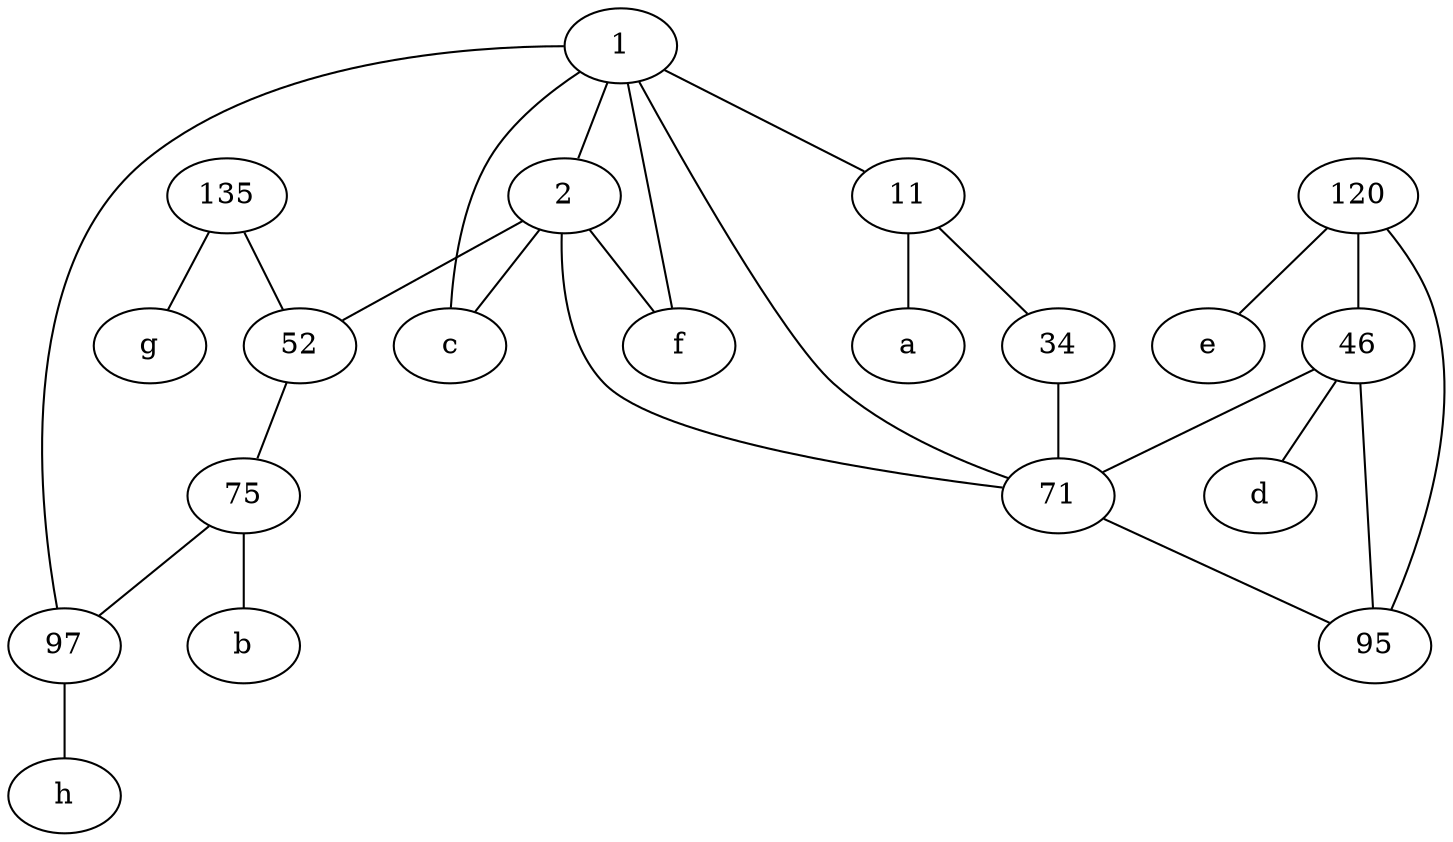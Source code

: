 graph {
	node [labelfontsize=50]
	1 [pos="24.57117,73.69183!"]
	g [pos="11.4,79.7!"]
	52 [pos="12.97623,77.60329!"]
	135 [pos="11.4,79.7!"]
	a [pos="23.78333,85.96667!"]
	46 [pos="28.63576,77.22445!"]
	97 [pos="19.88333,75.33333!"]
	d [pos="28.63576,77.22445!"]
	95 [pos="22.71792,75.8333!"]
	f [pos="26.61667,81.36667!"]
	h [pos="19.88333,75.33333!"]
	e [pos="24.0,76.71667!"]
	2 [pos="26.61667,81.36667!"]
	34 [pos="22.2,84.88333!"]
	71 [pos="23.16697,79.95006!"]
	11 [pos="23.78333,85.96667!"]
	120 [pos="24.0,76.71667!"]
	c [pos="24.57117,73.69183!"]
	b [pos="19.15,77.33333!"]
	75 [pos="19.15,77.33333!"]
	1 -- f
	2 -- f
	11 -- 34
	46 -- 95
	71 -- 95
	1 -- c
	75 -- 97
	120 -- 46
	1 -- 11
	120 -- e
	52 -- 75
	11 -- a
	1 -- 2
	1 -- 71
	2 -- 71
	2 -- c
	120 -- 95
	97 -- h
	135 -- 52
	34 -- 71
	46 -- 71
	75 -- b
	135 -- g
	46 -- d
	2 -- 52
	1 -- 97
}
